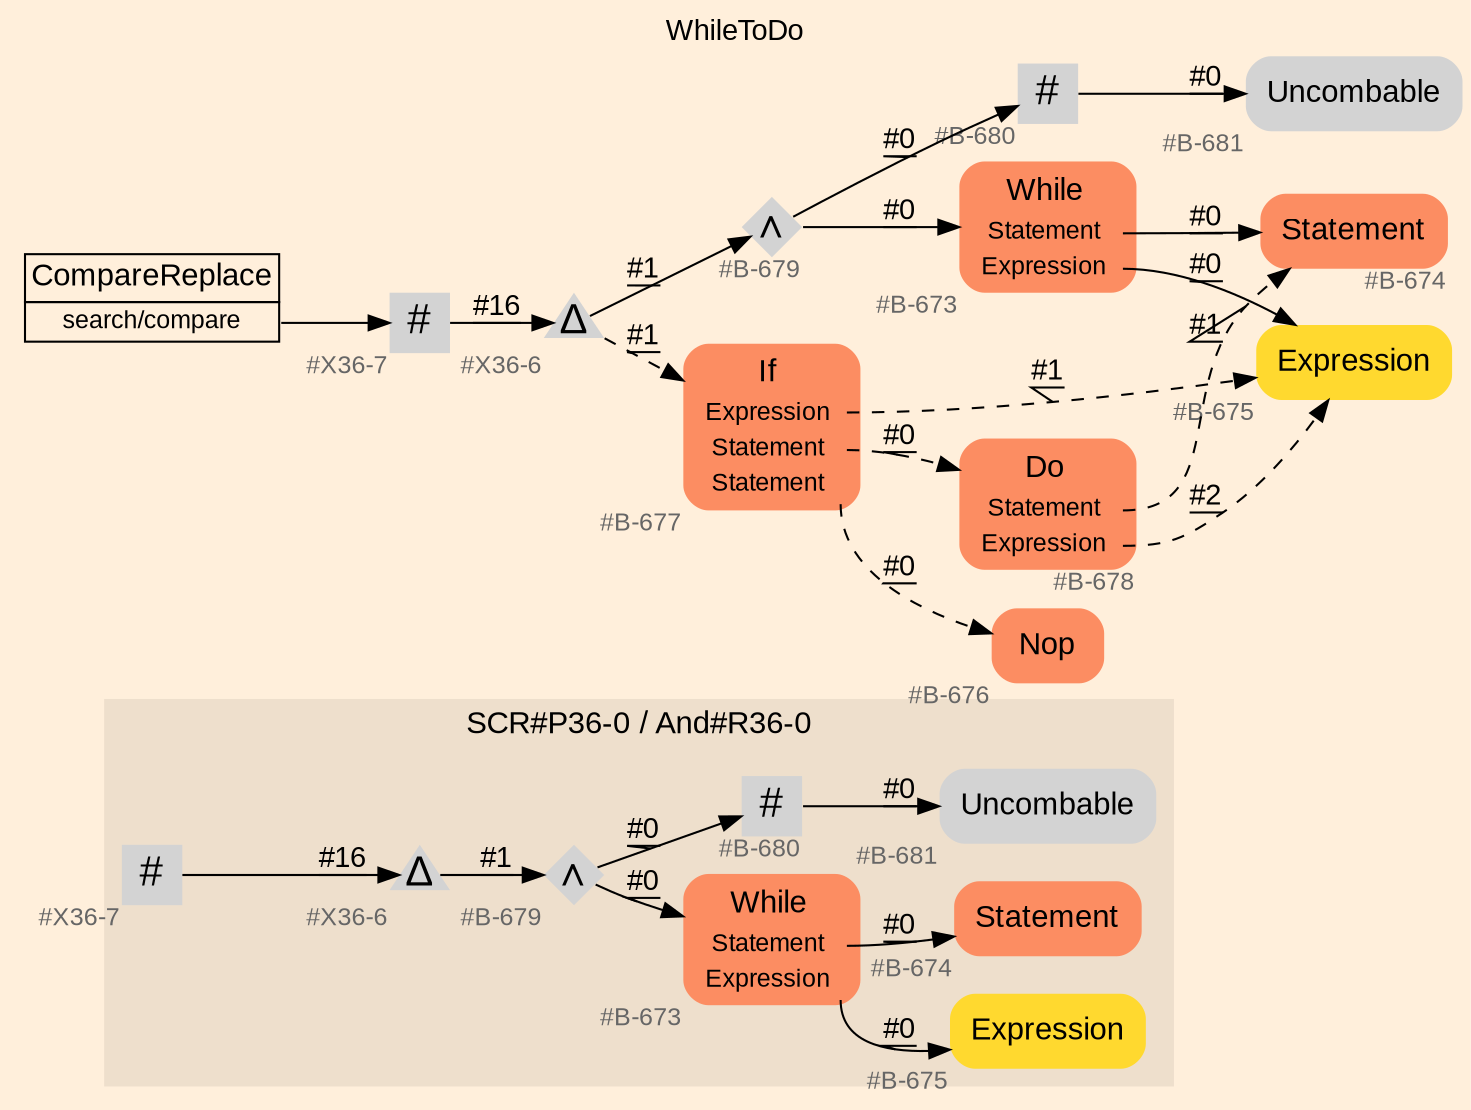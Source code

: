 digraph "WhileToDo" {
label = "WhileToDo"
labelloc = t
graph [
    rankdir = "LR"
    ranksep = 0.3
    bgcolor = antiquewhite1
    color = black
    fontcolor = black
    fontname = "Arial"
];
node [
    fontname = "Arial"
];
edge [
    fontname = "Arial"
];

// -------------------- figure And#R36-0 --------------------
// -------- region And#R36-0 ----------
subgraph "clusterAnd#R36-0" {
    label = "SCR#P36-0 / And#R36-0"
    style = "filled"
    color = antiquewhite2
    fontsize = "15"
    // -------- block And#R36-0/#X36-7 ----------
    "And#R36-0/#X36-7" [
        xlabel = "#X36-7"
        fontsize = "12"
        fontcolor = grey40
        shape = "square"
        label = <<FONT COLOR="black" POINT-SIZE="20">#</FONT>>
        style = "filled"
        penwidth = 0.0
        fixedsize = true
        width = 0.4
        height = 0.4
    ];
    
    // -------- block And#R36-0/#B-681 ----------
    "And#R36-0/#B-681" [
        xlabel = "#B-681"
        fontsize = "12"
        fontcolor = grey40
        shape = "plaintext"
        label = <<TABLE BORDER="0" CELLBORDER="0" CELLSPACING="0">
         <TR><TD><FONT COLOR="black" POINT-SIZE="15">Uncombable</FONT></TD></TR>
        </TABLE>>
        style = "rounded,filled"
    ];
    
    // -------- block And#R36-0/#B-679 ----------
    "And#R36-0/#B-679" [
        xlabel = "#B-679"
        fontsize = "12"
        fontcolor = grey40
        shape = "diamond"
        label = <<FONT COLOR="black" POINT-SIZE="20">∧</FONT>>
        style = "filled"
        penwidth = 0.0
        fixedsize = true
        width = 0.4
        height = 0.4
    ];
    
    // -------- block And#R36-0/#B-673 ----------
    "And#R36-0/#B-673" [
        fillcolor = "/set28/2"
        xlabel = "#B-673"
        fontsize = "12"
        fontcolor = grey40
        shape = "plaintext"
        label = <<TABLE BORDER="0" CELLBORDER="0" CELLSPACING="0">
         <TR><TD><FONT COLOR="black" POINT-SIZE="15">While</FONT></TD></TR>
         <TR><TD><FONT COLOR="black" POINT-SIZE="12">Statement</FONT></TD><TD PORT="port0"></TD></TR>
         <TR><TD><FONT COLOR="black" POINT-SIZE="12">Expression</FONT></TD><TD PORT="port1"></TD></TR>
        </TABLE>>
        style = "rounded,filled"
    ];
    
    // -------- block And#R36-0/#B-674 ----------
    "And#R36-0/#B-674" [
        fillcolor = "/set28/2"
        xlabel = "#B-674"
        fontsize = "12"
        fontcolor = grey40
        shape = "plaintext"
        label = <<TABLE BORDER="0" CELLBORDER="0" CELLSPACING="0">
         <TR><TD><FONT COLOR="black" POINT-SIZE="15">Statement</FONT></TD></TR>
        </TABLE>>
        style = "rounded,filled"
    ];
    
    // -------- block And#R36-0/#X36-6 ----------
    "And#R36-0/#X36-6" [
        xlabel = "#X36-6"
        fontsize = "12"
        fontcolor = grey40
        shape = "triangle"
        label = <<FONT COLOR="black" POINT-SIZE="20">Δ</FONT>>
        style = "filled"
        penwidth = 0.0
        fixedsize = true
        width = 0.4
        height = 0.4
    ];
    
    // -------- block And#R36-0/#B-675 ----------
    "And#R36-0/#B-675" [
        fillcolor = "/set28/6"
        xlabel = "#B-675"
        fontsize = "12"
        fontcolor = grey40
        shape = "plaintext"
        label = <<TABLE BORDER="0" CELLBORDER="0" CELLSPACING="0">
         <TR><TD><FONT COLOR="black" POINT-SIZE="15">Expression</FONT></TD></TR>
        </TABLE>>
        style = "rounded,filled"
    ];
    
    // -------- block And#R36-0/#B-680 ----------
    "And#R36-0/#B-680" [
        xlabel = "#B-680"
        fontsize = "12"
        fontcolor = grey40
        shape = "square"
        label = <<FONT COLOR="black" POINT-SIZE="20">#</FONT>>
        style = "filled"
        penwidth = 0.0
        fixedsize = true
        width = 0.4
        height = 0.4
    ];
    
}

"And#R36-0/#X36-7" -> "And#R36-0/#X36-6" [
    label = "#16"
    decorate = true
    color = black
    fontcolor = black
];

"And#R36-0/#B-679" -> "And#R36-0/#B-673" [
    label = "#0"
    decorate = true
    color = black
    fontcolor = black
];

"And#R36-0/#B-679" -> "And#R36-0/#B-680" [
    label = "#0"
    decorate = true
    color = black
    fontcolor = black
];

"And#R36-0/#B-673":port0 -> "And#R36-0/#B-674" [
    label = "#0"
    decorate = true
    color = black
    fontcolor = black
];

"And#R36-0/#B-673":port1 -> "And#R36-0/#B-675" [
    label = "#0"
    decorate = true
    color = black
    fontcolor = black
];

"And#R36-0/#X36-6" -> "And#R36-0/#B-679" [
    label = "#1"
    decorate = true
    color = black
    fontcolor = black
];

"And#R36-0/#B-680" -> "And#R36-0/#B-681" [
    label = "#0"
    decorate = true
    color = black
    fontcolor = black
];


// -------------------- transformation figure --------------------
// -------- block CR#X36-8 ----------
"CR#X36-8" [
    fillcolor = antiquewhite1
    fontsize = "12"
    fontcolor = grey40
    shape = "plaintext"
    label = <<TABLE BORDER="0" CELLBORDER="1" CELLSPACING="0">
     <TR><TD><FONT COLOR="black" POINT-SIZE="15">CompareReplace</FONT></TD></TR>
     <TR><TD PORT="port0"><FONT COLOR="black" POINT-SIZE="12">search/compare</FONT></TD></TR>
    </TABLE>>
    style = "filled"
    color = black
];

// -------- block #X36-7 ----------
"#X36-7" [
    xlabel = "#X36-7"
    fontsize = "12"
    fontcolor = grey40
    shape = "square"
    label = <<FONT COLOR="black" POINT-SIZE="20">#</FONT>>
    style = "filled"
    penwidth = 0.0
    fixedsize = true
    width = 0.4
    height = 0.4
];

// -------- block #X36-6 ----------
"#X36-6" [
    xlabel = "#X36-6"
    fontsize = "12"
    fontcolor = grey40
    shape = "triangle"
    label = <<FONT COLOR="black" POINT-SIZE="20">Δ</FONT>>
    style = "filled"
    penwidth = 0.0
    fixedsize = true
    width = 0.4
    height = 0.4
];

// -------- block #B-679 ----------
"#B-679" [
    xlabel = "#B-679"
    fontsize = "12"
    fontcolor = grey40
    shape = "diamond"
    label = <<FONT COLOR="black" POINT-SIZE="20">∧</FONT>>
    style = "filled"
    penwidth = 0.0
    fixedsize = true
    width = 0.4
    height = 0.4
];

// -------- block #B-673 ----------
"#B-673" [
    fillcolor = "/set28/2"
    xlabel = "#B-673"
    fontsize = "12"
    fontcolor = grey40
    shape = "plaintext"
    label = <<TABLE BORDER="0" CELLBORDER="0" CELLSPACING="0">
     <TR><TD><FONT COLOR="black" POINT-SIZE="15">While</FONT></TD></TR>
     <TR><TD><FONT COLOR="black" POINT-SIZE="12">Statement</FONT></TD><TD PORT="port0"></TD></TR>
     <TR><TD><FONT COLOR="black" POINT-SIZE="12">Expression</FONT></TD><TD PORT="port1"></TD></TR>
    </TABLE>>
    style = "rounded,filled"
];

// -------- block #B-674 ----------
"#B-674" [
    fillcolor = "/set28/2"
    xlabel = "#B-674"
    fontsize = "12"
    fontcolor = grey40
    shape = "plaintext"
    label = <<TABLE BORDER="0" CELLBORDER="0" CELLSPACING="0">
     <TR><TD><FONT COLOR="black" POINT-SIZE="15">Statement</FONT></TD></TR>
    </TABLE>>
    style = "rounded,filled"
];

// -------- block #B-675 ----------
"#B-675" [
    fillcolor = "/set28/6"
    xlabel = "#B-675"
    fontsize = "12"
    fontcolor = grey40
    shape = "plaintext"
    label = <<TABLE BORDER="0" CELLBORDER="0" CELLSPACING="0">
     <TR><TD><FONT COLOR="black" POINT-SIZE="15">Expression</FONT></TD></TR>
    </TABLE>>
    style = "rounded,filled"
];

// -------- block #B-680 ----------
"#B-680" [
    xlabel = "#B-680"
    fontsize = "12"
    fontcolor = grey40
    shape = "square"
    label = <<FONT COLOR="black" POINT-SIZE="20">#</FONT>>
    style = "filled"
    penwidth = 0.0
    fixedsize = true
    width = 0.4
    height = 0.4
];

// -------- block #B-681 ----------
"#B-681" [
    xlabel = "#B-681"
    fontsize = "12"
    fontcolor = grey40
    shape = "plaintext"
    label = <<TABLE BORDER="0" CELLBORDER="0" CELLSPACING="0">
     <TR><TD><FONT COLOR="black" POINT-SIZE="15">Uncombable</FONT></TD></TR>
    </TABLE>>
    style = "rounded,filled"
];

// -------- block #B-677 ----------
"#B-677" [
    fillcolor = "/set28/2"
    xlabel = "#B-677"
    fontsize = "12"
    fontcolor = grey40
    shape = "plaintext"
    label = <<TABLE BORDER="0" CELLBORDER="0" CELLSPACING="0">
     <TR><TD><FONT COLOR="black" POINT-SIZE="15">If</FONT></TD></TR>
     <TR><TD><FONT COLOR="black" POINT-SIZE="12">Expression</FONT></TD><TD PORT="port0"></TD></TR>
     <TR><TD><FONT COLOR="black" POINT-SIZE="12">Statement</FONT></TD><TD PORT="port1"></TD></TR>
     <TR><TD><FONT COLOR="black" POINT-SIZE="12">Statement</FONT></TD><TD PORT="port2"></TD></TR>
    </TABLE>>
    style = "rounded,filled"
];

// -------- block #B-678 ----------
"#B-678" [
    fillcolor = "/set28/2"
    xlabel = "#B-678"
    fontsize = "12"
    fontcolor = grey40
    shape = "plaintext"
    label = <<TABLE BORDER="0" CELLBORDER="0" CELLSPACING="0">
     <TR><TD><FONT COLOR="black" POINT-SIZE="15">Do</FONT></TD></TR>
     <TR><TD><FONT COLOR="black" POINT-SIZE="12">Statement</FONT></TD><TD PORT="port0"></TD></TR>
     <TR><TD><FONT COLOR="black" POINT-SIZE="12">Expression</FONT></TD><TD PORT="port1"></TD></TR>
    </TABLE>>
    style = "rounded,filled"
];

// -------- block #B-676 ----------
"#B-676" [
    fillcolor = "/set28/2"
    xlabel = "#B-676"
    fontsize = "12"
    fontcolor = grey40
    shape = "plaintext"
    label = <<TABLE BORDER="0" CELLBORDER="0" CELLSPACING="0">
     <TR><TD><FONT COLOR="black" POINT-SIZE="15">Nop</FONT></TD></TR>
    </TABLE>>
    style = "rounded,filled"
];

"CR#X36-8":port0 -> "#X36-7" [
    label = ""
    decorate = true
    color = black
    fontcolor = black
];

"#X36-7" -> "#X36-6" [
    label = "#16"
    decorate = true
    color = black
    fontcolor = black
];

"#X36-6" -> "#B-679" [
    label = "#1"
    decorate = true
    color = black
    fontcolor = black
];

"#X36-6" -> "#B-677" [
    style="dashed"
    label = "#1"
    decorate = true
    color = black
    fontcolor = black
];

"#B-679" -> "#B-673" [
    label = "#0"
    decorate = true
    color = black
    fontcolor = black
];

"#B-679" -> "#B-680" [
    label = "#0"
    decorate = true
    color = black
    fontcolor = black
];

"#B-673":port0 -> "#B-674" [
    label = "#0"
    decorate = true
    color = black
    fontcolor = black
];

"#B-673":port1 -> "#B-675" [
    label = "#0"
    decorate = true
    color = black
    fontcolor = black
];

"#B-680" -> "#B-681" [
    label = "#0"
    decorate = true
    color = black
    fontcolor = black
];

"#B-677":port0 -> "#B-675" [
    style="dashed"
    label = "#1"
    decorate = true
    color = black
    fontcolor = black
];

"#B-677":port1 -> "#B-678" [
    style="dashed"
    label = "#0"
    decorate = true
    color = black
    fontcolor = black
];

"#B-677":port2 -> "#B-676" [
    style="dashed"
    label = "#0"
    decorate = true
    color = black
    fontcolor = black
];

"#B-678":port0 -> "#B-674" [
    style="dashed"
    label = "#1"
    decorate = true
    color = black
    fontcolor = black
];

"#B-678":port1 -> "#B-675" [
    style="dashed"
    label = "#2"
    decorate = true
    color = black
    fontcolor = black
];


}
